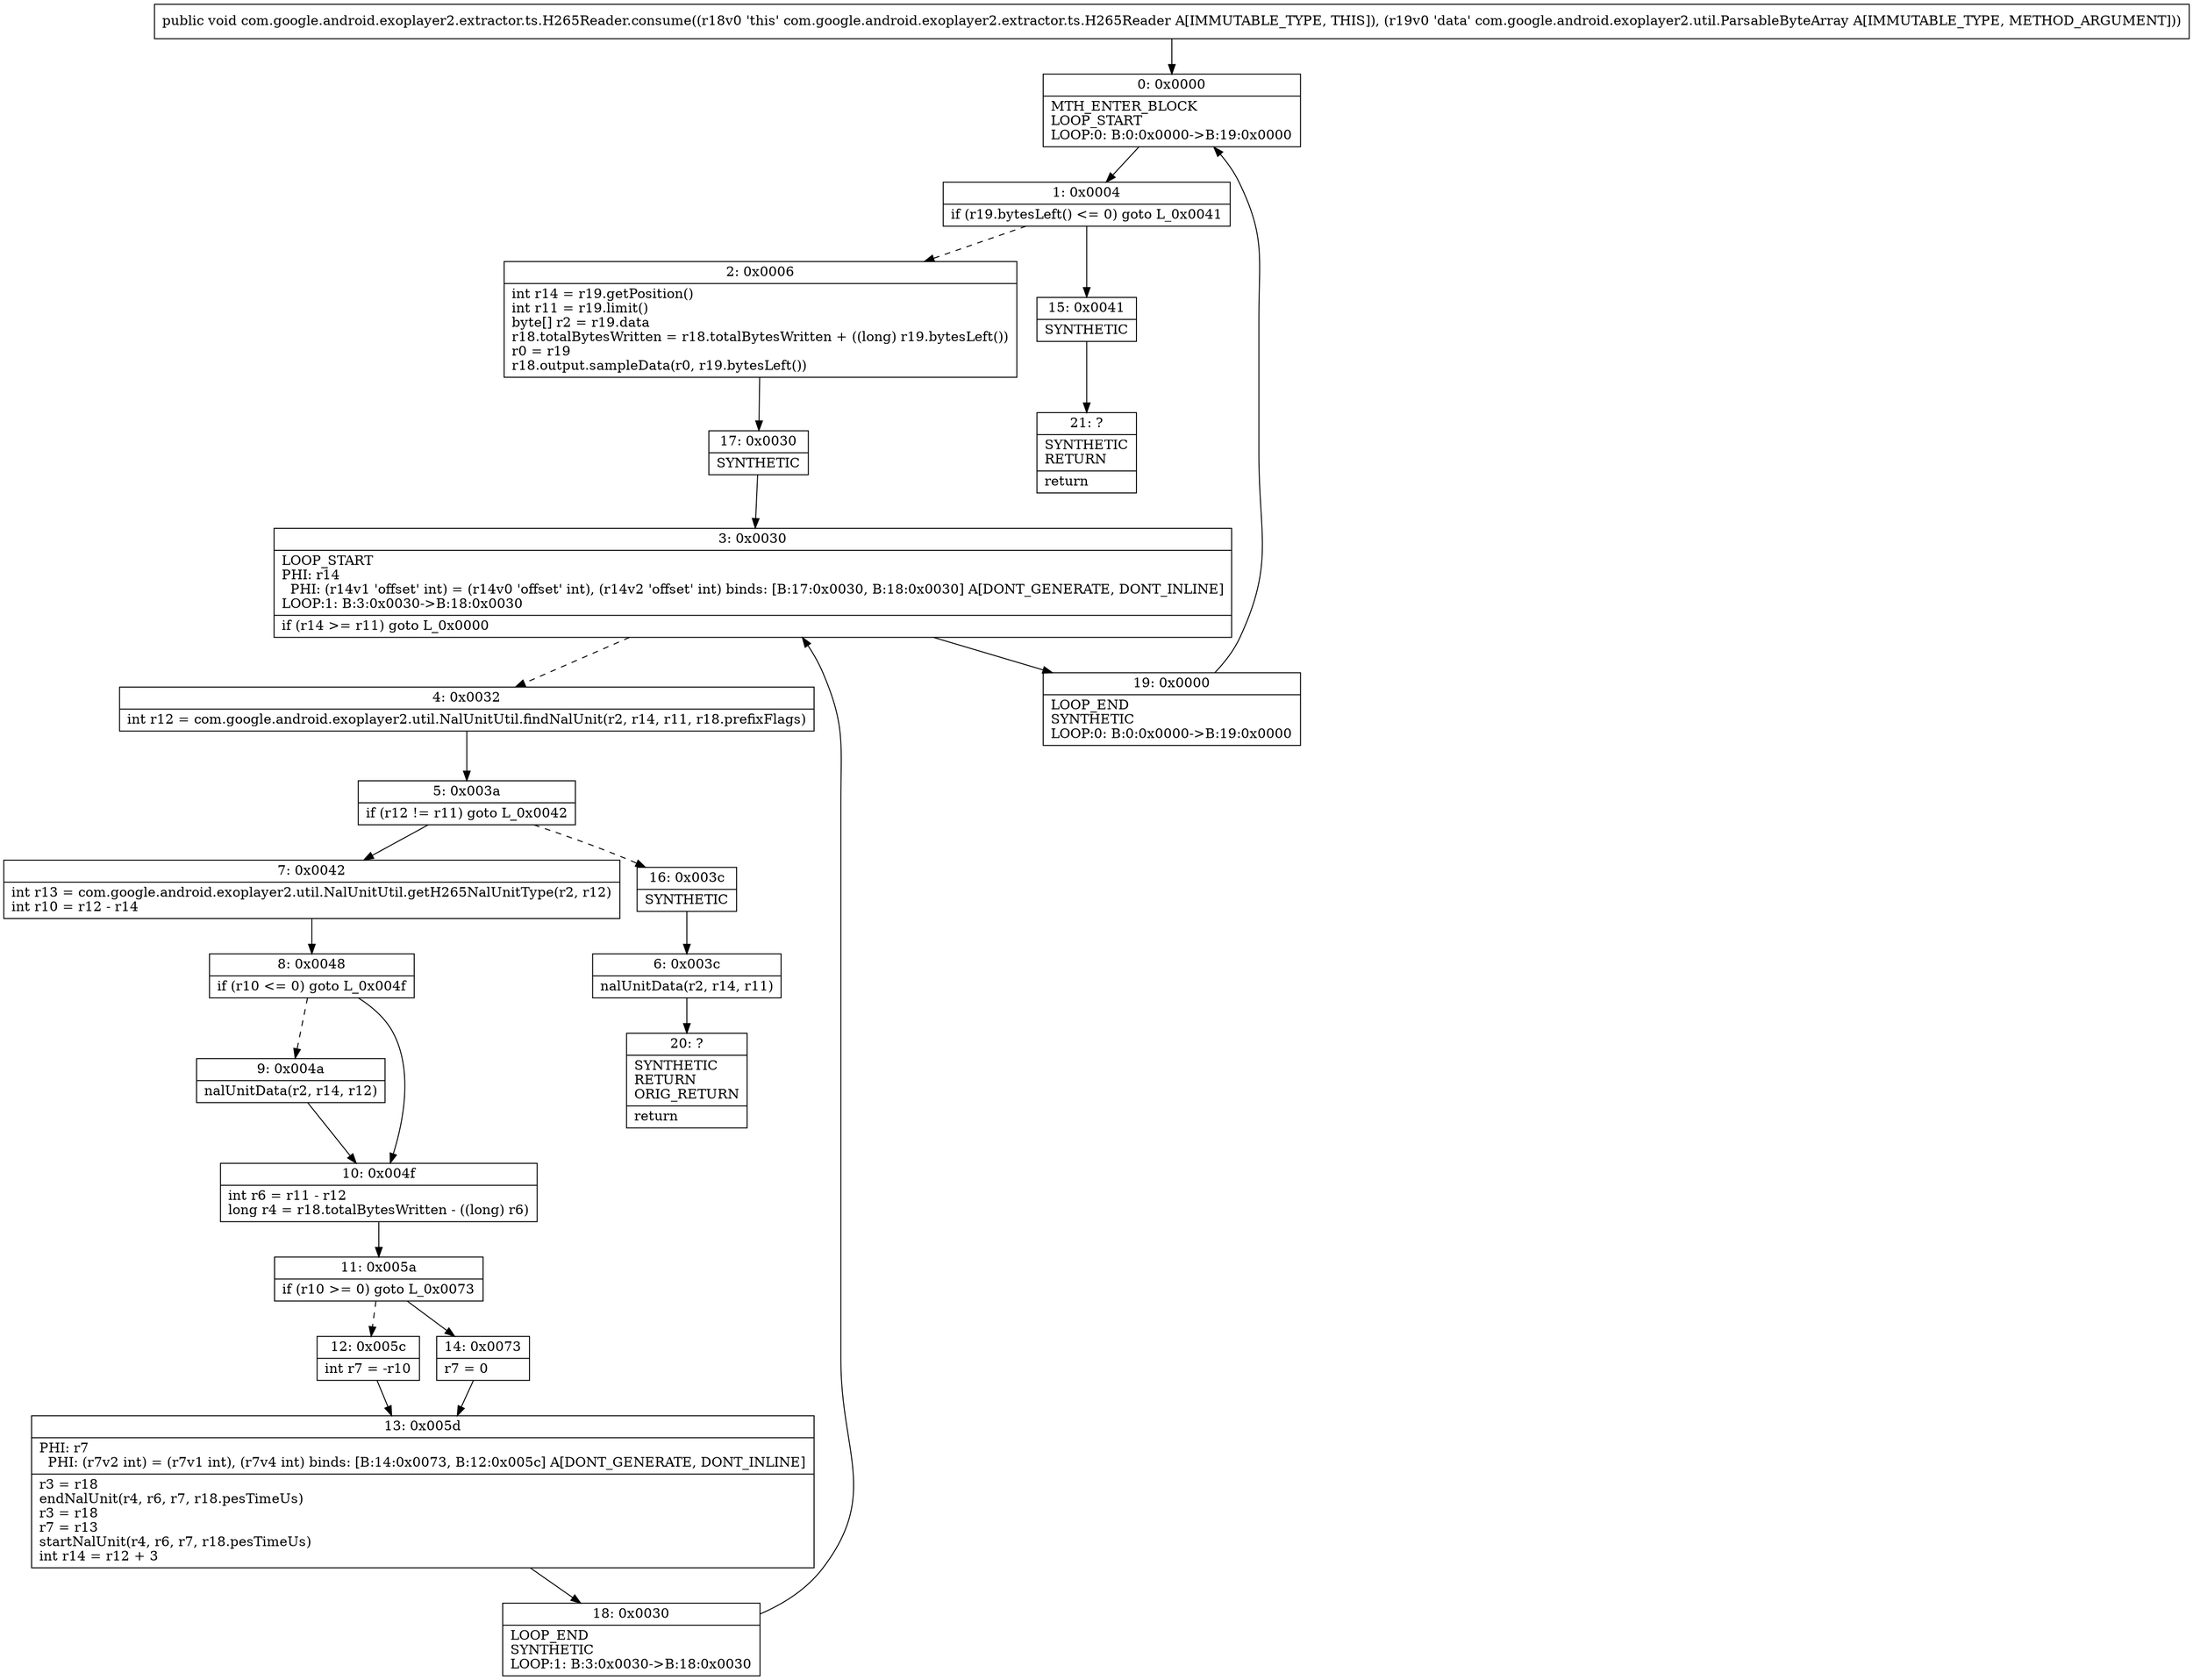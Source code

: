 digraph "CFG forcom.google.android.exoplayer2.extractor.ts.H265Reader.consume(Lcom\/google\/android\/exoplayer2\/util\/ParsableByteArray;)V" {
Node_0 [shape=record,label="{0\:\ 0x0000|MTH_ENTER_BLOCK\lLOOP_START\lLOOP:0: B:0:0x0000\-\>B:19:0x0000\l}"];
Node_1 [shape=record,label="{1\:\ 0x0004|if (r19.bytesLeft() \<= 0) goto L_0x0041\l}"];
Node_2 [shape=record,label="{2\:\ 0x0006|int r14 = r19.getPosition()\lint r11 = r19.limit()\lbyte[] r2 = r19.data\lr18.totalBytesWritten = r18.totalBytesWritten + ((long) r19.bytesLeft())\lr0 = r19\lr18.output.sampleData(r0, r19.bytesLeft())\l}"];
Node_3 [shape=record,label="{3\:\ 0x0030|LOOP_START\lPHI: r14 \l  PHI: (r14v1 'offset' int) = (r14v0 'offset' int), (r14v2 'offset' int) binds: [B:17:0x0030, B:18:0x0030] A[DONT_GENERATE, DONT_INLINE]\lLOOP:1: B:3:0x0030\-\>B:18:0x0030\l|if (r14 \>= r11) goto L_0x0000\l}"];
Node_4 [shape=record,label="{4\:\ 0x0032|int r12 = com.google.android.exoplayer2.util.NalUnitUtil.findNalUnit(r2, r14, r11, r18.prefixFlags)\l}"];
Node_5 [shape=record,label="{5\:\ 0x003a|if (r12 != r11) goto L_0x0042\l}"];
Node_6 [shape=record,label="{6\:\ 0x003c|nalUnitData(r2, r14, r11)\l}"];
Node_7 [shape=record,label="{7\:\ 0x0042|int r13 = com.google.android.exoplayer2.util.NalUnitUtil.getH265NalUnitType(r2, r12)\lint r10 = r12 \- r14\l}"];
Node_8 [shape=record,label="{8\:\ 0x0048|if (r10 \<= 0) goto L_0x004f\l}"];
Node_9 [shape=record,label="{9\:\ 0x004a|nalUnitData(r2, r14, r12)\l}"];
Node_10 [shape=record,label="{10\:\ 0x004f|int r6 = r11 \- r12\llong r4 = r18.totalBytesWritten \- ((long) r6)\l}"];
Node_11 [shape=record,label="{11\:\ 0x005a|if (r10 \>= 0) goto L_0x0073\l}"];
Node_12 [shape=record,label="{12\:\ 0x005c|int r7 = \-r10\l}"];
Node_13 [shape=record,label="{13\:\ 0x005d|PHI: r7 \l  PHI: (r7v2 int) = (r7v1 int), (r7v4 int) binds: [B:14:0x0073, B:12:0x005c] A[DONT_GENERATE, DONT_INLINE]\l|r3 = r18\lendNalUnit(r4, r6, r7, r18.pesTimeUs)\lr3 = r18\lr7 = r13\lstartNalUnit(r4, r6, r7, r18.pesTimeUs)\lint r14 = r12 + 3\l}"];
Node_14 [shape=record,label="{14\:\ 0x0073|r7 = 0\l}"];
Node_15 [shape=record,label="{15\:\ 0x0041|SYNTHETIC\l}"];
Node_16 [shape=record,label="{16\:\ 0x003c|SYNTHETIC\l}"];
Node_17 [shape=record,label="{17\:\ 0x0030|SYNTHETIC\l}"];
Node_18 [shape=record,label="{18\:\ 0x0030|LOOP_END\lSYNTHETIC\lLOOP:1: B:3:0x0030\-\>B:18:0x0030\l}"];
Node_19 [shape=record,label="{19\:\ 0x0000|LOOP_END\lSYNTHETIC\lLOOP:0: B:0:0x0000\-\>B:19:0x0000\l}"];
Node_20 [shape=record,label="{20\:\ ?|SYNTHETIC\lRETURN\lORIG_RETURN\l|return\l}"];
Node_21 [shape=record,label="{21\:\ ?|SYNTHETIC\lRETURN\l|return\l}"];
MethodNode[shape=record,label="{public void com.google.android.exoplayer2.extractor.ts.H265Reader.consume((r18v0 'this' com.google.android.exoplayer2.extractor.ts.H265Reader A[IMMUTABLE_TYPE, THIS]), (r19v0 'data' com.google.android.exoplayer2.util.ParsableByteArray A[IMMUTABLE_TYPE, METHOD_ARGUMENT])) }"];
MethodNode -> Node_0;
Node_0 -> Node_1;
Node_1 -> Node_2[style=dashed];
Node_1 -> Node_15;
Node_2 -> Node_17;
Node_3 -> Node_4[style=dashed];
Node_3 -> Node_19;
Node_4 -> Node_5;
Node_5 -> Node_7;
Node_5 -> Node_16[style=dashed];
Node_6 -> Node_20;
Node_7 -> Node_8;
Node_8 -> Node_9[style=dashed];
Node_8 -> Node_10;
Node_9 -> Node_10;
Node_10 -> Node_11;
Node_11 -> Node_12[style=dashed];
Node_11 -> Node_14;
Node_12 -> Node_13;
Node_13 -> Node_18;
Node_14 -> Node_13;
Node_15 -> Node_21;
Node_16 -> Node_6;
Node_17 -> Node_3;
Node_18 -> Node_3;
Node_19 -> Node_0;
}

